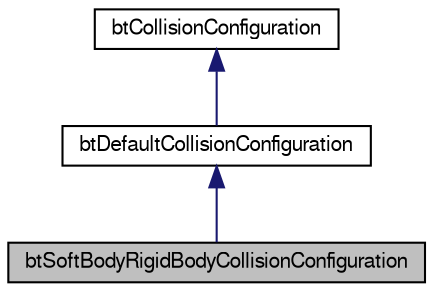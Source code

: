 digraph G
{
  bgcolor="transparent";
  edge [fontname="FreeSans",fontsize=10,labelfontname="FreeSans",labelfontsize=10];
  node [fontname="FreeSans",fontsize=10,shape=record];
  Node1 [label="btSoftBodyRigidBodyCollisionConfiguration",height=0.2,width=0.4,color="black", fillcolor="grey75", style="filled" fontcolor="black"];
  Node2 -> Node1 [dir=back,color="midnightblue",fontsize=10,style="solid"];
  Node2 [label="btDefaultCollisionConfiguration",height=0.2,width=0.4,color="black",URL="$classbt_default_collision_configuration.html"];
  Node3 -> Node2 [dir=back,color="midnightblue",fontsize=10,style="solid"];
  Node3 [label="btCollisionConfiguration",height=0.2,width=0.4,color="black",URL="$classbt_collision_configuration.html"];
}
